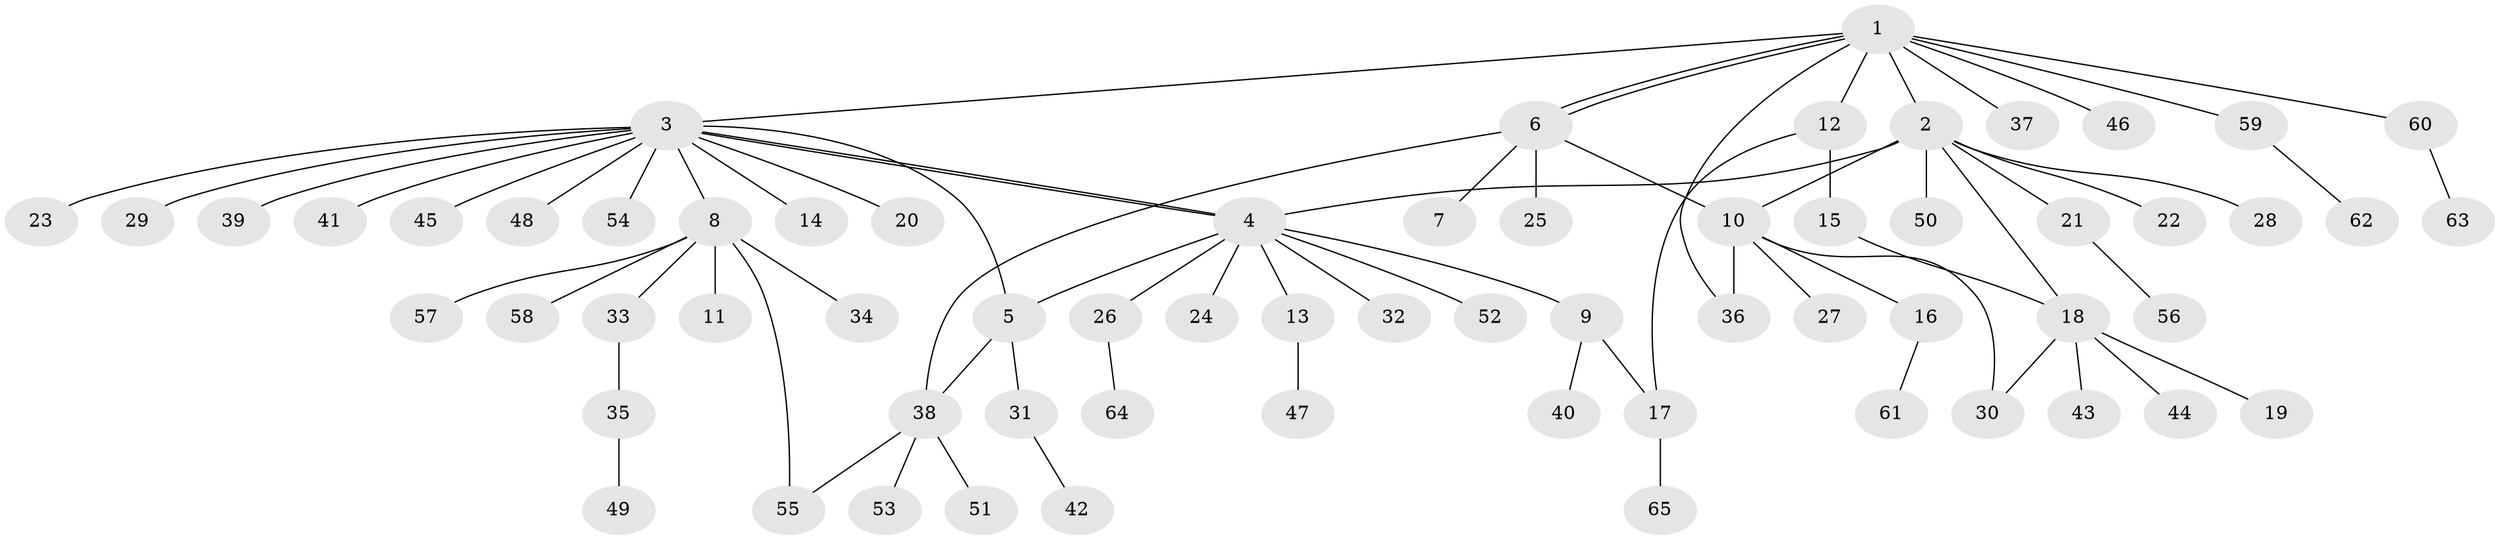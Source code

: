 // Generated by graph-tools (version 1.1) at 2025/49/03/09/25 03:49:57]
// undirected, 65 vertices, 75 edges
graph export_dot {
graph [start="1"]
  node [color=gray90,style=filled];
  1;
  2;
  3;
  4;
  5;
  6;
  7;
  8;
  9;
  10;
  11;
  12;
  13;
  14;
  15;
  16;
  17;
  18;
  19;
  20;
  21;
  22;
  23;
  24;
  25;
  26;
  27;
  28;
  29;
  30;
  31;
  32;
  33;
  34;
  35;
  36;
  37;
  38;
  39;
  40;
  41;
  42;
  43;
  44;
  45;
  46;
  47;
  48;
  49;
  50;
  51;
  52;
  53;
  54;
  55;
  56;
  57;
  58;
  59;
  60;
  61;
  62;
  63;
  64;
  65;
  1 -- 2;
  1 -- 3;
  1 -- 6;
  1 -- 6;
  1 -- 12;
  1 -- 36;
  1 -- 37;
  1 -- 46;
  1 -- 59;
  1 -- 60;
  2 -- 4;
  2 -- 10;
  2 -- 18;
  2 -- 21;
  2 -- 22;
  2 -- 28;
  2 -- 50;
  3 -- 4;
  3 -- 4;
  3 -- 5;
  3 -- 8;
  3 -- 14;
  3 -- 20;
  3 -- 23;
  3 -- 29;
  3 -- 39;
  3 -- 41;
  3 -- 45;
  3 -- 48;
  3 -- 54;
  4 -- 5;
  4 -- 9;
  4 -- 13;
  4 -- 24;
  4 -- 26;
  4 -- 32;
  4 -- 52;
  5 -- 31;
  5 -- 38;
  6 -- 7;
  6 -- 10;
  6 -- 25;
  6 -- 38;
  8 -- 11;
  8 -- 33;
  8 -- 34;
  8 -- 55;
  8 -- 57;
  8 -- 58;
  9 -- 17;
  9 -- 40;
  10 -- 16;
  10 -- 27;
  10 -- 30;
  10 -- 36;
  12 -- 15;
  12 -- 17;
  13 -- 47;
  15 -- 18;
  16 -- 61;
  17 -- 65;
  18 -- 19;
  18 -- 30;
  18 -- 43;
  18 -- 44;
  21 -- 56;
  26 -- 64;
  31 -- 42;
  33 -- 35;
  35 -- 49;
  38 -- 51;
  38 -- 53;
  38 -- 55;
  59 -- 62;
  60 -- 63;
}
